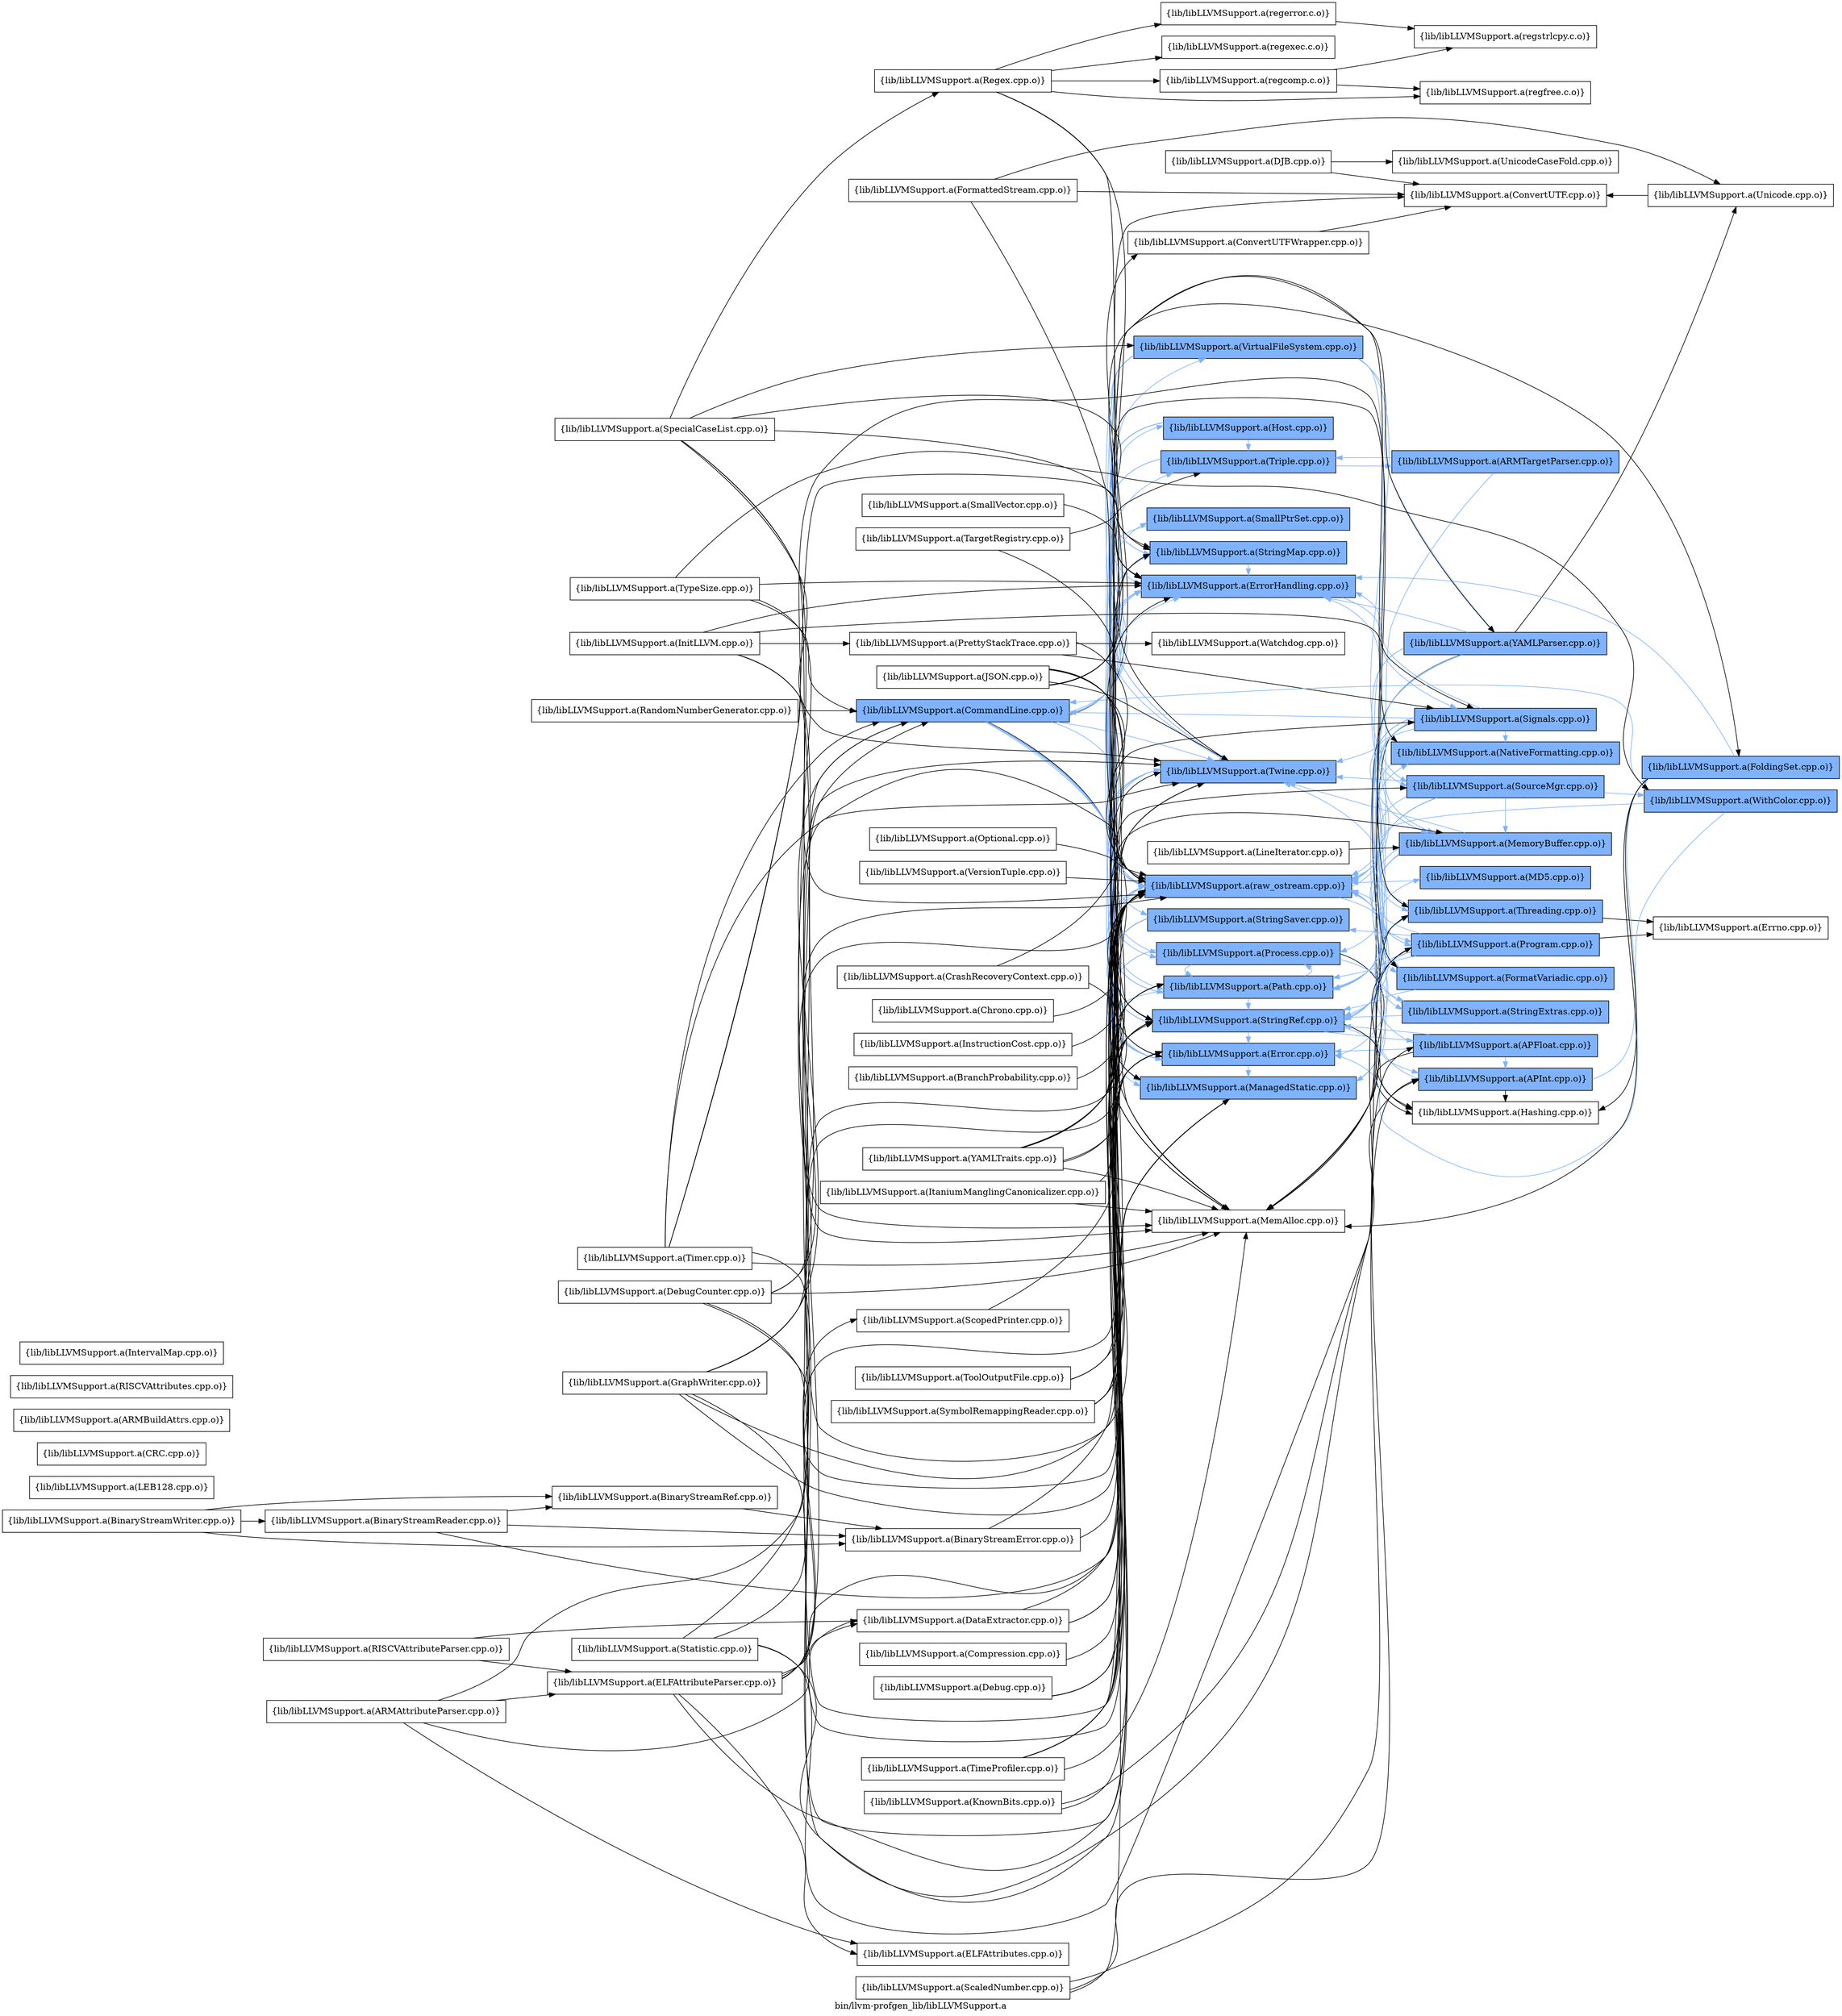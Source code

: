 digraph "bin/llvm-profgen_lib/libLLVMSupport.a" {
	label="bin/llvm-profgen_lib/libLLVMSupport.a";
	rankdir=LR;
	{ rank=same; Node0x56283beeb3d8;  }
	{ rank=same; Node0x56283bef1918; Node0x56283bee9f38; Node0x56283beeb0b8; Node0x56283beeae38; Node0x56283beea6b8; Node0x56283bee5578; Node0x56283beed818; Node0x56283beeb8d8; Node0x56283beeb608; Node0x56283bee9448; Node0x56283bee8598; Node0x56283bef4398; Node0x56283bef8308; Node0x56283bef0ab8; Node0x56283bef1238; Node0x56283bef0d88;  }
	{ rank=same; Node0x56283bef1b48; Node0x56283bef2bd8; Node0x56283beedbd8; Node0x56283beeec18; Node0x56283beee8f8; Node0x56283bee8318; Node0x56283bee84a8; Node0x56283beee7b8; Node0x56283bee6e28; Node0x56283bef48e8; Node0x56283bee9358; Node0x56283bee85e8; Node0x56283bef2548; Node0x56283beeea38; Node0x56283beec698;  }
	{ rank=same; Node0x56283beeb3d8;  }
	{ rank=same; Node0x56283bef1918; Node0x56283bee9f38; Node0x56283beeb0b8; Node0x56283beeae38; Node0x56283beea6b8; Node0x56283bee5578; Node0x56283beed818; Node0x56283beeb8d8; Node0x56283beeb608; Node0x56283bee9448; Node0x56283bee8598; Node0x56283bef4398; Node0x56283bef8308; Node0x56283bef0ab8; Node0x56283bef1238; Node0x56283bef0d88;  }
	{ rank=same; Node0x56283bef1b48; Node0x56283bef2bd8; Node0x56283beedbd8; Node0x56283beeec18; Node0x56283beee8f8; Node0x56283bee8318; Node0x56283bee84a8; Node0x56283beee7b8; Node0x56283bee6e28; Node0x56283bef48e8; Node0x56283bee9358; Node0x56283bee85e8; Node0x56283bef2548; Node0x56283beeea38; Node0x56283beec698;  }

	Node0x56283beeb3d8 [shape=record,shape=box,group=1,style=filled,fillcolor="0.600000 0.5 1",label="{lib/libLLVMSupport.a(CommandLine.cpp.o)}"];
	Node0x56283beeb3d8 -> Node0x56283bef1918;
	Node0x56283beeb3d8 -> Node0x56283bee9f38[color="0.600000 0.5 1"];
	Node0x56283beeb3d8 -> Node0x56283beeb0b8[color="0.600000 0.5 1"];
	Node0x56283beeb3d8 -> Node0x56283beeae38[color="0.600000 0.5 1"];
	Node0x56283beeb3d8 -> Node0x56283beea6b8;
	Node0x56283beeb3d8 -> Node0x56283bee5578[color="0.600000 0.5 1"];
	Node0x56283beeb3d8 -> Node0x56283beed818[color="0.600000 0.5 1"];
	Node0x56283beeb3d8 -> Node0x56283beeb8d8[color="0.600000 0.5 1"];
	Node0x56283beeb3d8 -> Node0x56283beeb608[color="0.600000 0.5 1"];
	Node0x56283beeb3d8 -> Node0x56283bee9448[color="0.600000 0.5 1"];
	Node0x56283beeb3d8 -> Node0x56283bee8598[color="0.600000 0.5 1"];
	Node0x56283beeb3d8 -> Node0x56283bef4398[color="0.600000 0.5 1"];
	Node0x56283beeb3d8 -> Node0x56283bef8308[color="0.600000 0.5 1"];
	Node0x56283beeb3d8 -> Node0x56283bef0ab8[color="0.600000 0.5 1"];
	Node0x56283beeb3d8 -> Node0x56283bef1238[color="0.600000 0.5 1"];
	Node0x56283beeb3d8 -> Node0x56283bef0d88[color="0.600000 0.5 1"];
	Node0x56283bee7698 [shape=record,shape=box,group=0,label="{lib/libLLVMSupport.a(InitLLVM.cpp.o)}"];
	Node0x56283bee7698 -> Node0x56283beeb0b8;
	Node0x56283bee7698 -> Node0x56283beeae38;
	Node0x56283bee7698 -> Node0x56283beea6b8;
	Node0x56283bee7698 -> Node0x56283bee82c8;
	Node0x56283bee7698 -> Node0x56283bef2bd8;
	Node0x56283beea6b8 [shape=record,shape=box,group=0,label="{lib/libLLVMSupport.a(MemAlloc.cpp.o)}"];
	Node0x56283bee8318 [shape=record,shape=box,group=0,label="{lib/libLLVMSupport.a(Hashing.cpp.o)}"];
	Node0x56283bee9a88 [shape=record,shape=box,group=0,label="{lib/libLLVMSupport.a(Regex.cpp.o)}"];
	Node0x56283bee9a88 -> Node0x56283beeb608;
	Node0x56283bee9a88 -> Node0x56283bee8598;
	Node0x56283bee9a88 -> Node0x56283bef7e08;
	Node0x56283bee9a88 -> Node0x56283bef8538;
	Node0x56283bee9a88 -> Node0x56283bef6eb8;
	Node0x56283bee9a88 -> Node0x56283beef1b8;
	Node0x56283beed818 [shape=record,shape=box,group=1,style=filled,fillcolor="0.600000 0.5 1",label="{lib/libLLVMSupport.a(StringMap.cpp.o)}"];
	Node0x56283beed818 -> Node0x56283beeb0b8[color="0.600000 0.5 1"];
	Node0x56283beeb608 [shape=record,shape=box,group=1,style=filled,fillcolor="0.600000 0.5 1",label="{lib/libLLVMSupport.a(StringRef.cpp.o)}"];
	Node0x56283beeb608 -> Node0x56283beeec18[color="0.600000 0.5 1"];
	Node0x56283beeb608 -> Node0x56283beee8f8[color="0.600000 0.5 1"];
	Node0x56283beeb608 -> Node0x56283bee9f38[color="0.600000 0.5 1"];
	Node0x56283beeb608 -> Node0x56283bee8318;
	Node0x56283bee8598 [shape=record,shape=box,group=1,style=filled,fillcolor="0.600000 0.5 1",label="{lib/libLLVMSupport.a(Twine.cpp.o)}"];
	Node0x56283bee8598 -> Node0x56283bef8308[color="0.600000 0.5 1"];
	Node0x56283bef40c8 [shape=record,shape=box,group=1,style=filled,fillcolor="0.600000 0.5 1",label="{lib/libLLVMSupport.a(WithColor.cpp.o)}"];
	Node0x56283bef40c8 -> Node0x56283beeb3d8[color="0.600000 0.5 1"];
	Node0x56283bef40c8 -> Node0x56283bee9f38[color="0.600000 0.5 1"];
	Node0x56283bef40c8 -> Node0x56283bef8308[color="0.600000 0.5 1"];
	Node0x56283bef8308 [shape=record,shape=box,group=1,style=filled,fillcolor="0.600000 0.5 1",label="{lib/libLLVMSupport.a(raw_ostream.cpp.o)}"];
	Node0x56283bef8308 -> Node0x56283bee9f38[color="0.600000 0.5 1"];
	Node0x56283bef8308 -> Node0x56283beeb0b8[color="0.600000 0.5 1"];
	Node0x56283bef8308 -> Node0x56283bee9358[color="0.600000 0.5 1"];
	Node0x56283bef8308 -> Node0x56283bee85e8[color="0.600000 0.5 1"];
	Node0x56283bef8308 -> Node0x56283bee8598[color="0.600000 0.5 1"];
	Node0x56283bef8308 -> Node0x56283bef1238[color="0.600000 0.5 1"];
	Node0x56283bef8308 -> Node0x56283bef0d88[color="0.600000 0.5 1"];
	Node0x56283bef8308 -> Node0x56283bef2548[color="0.600000 0.5 1"];
	Node0x56283bef1238 [shape=record,shape=box,group=1,style=filled,fillcolor="0.600000 0.5 1",label="{lib/libLLVMSupport.a(Path.cpp.o)}"];
	Node0x56283bef1238 -> Node0x56283bee9f38[color="0.600000 0.5 1"];
	Node0x56283bef1238 -> Node0x56283beeea38[color="0.600000 0.5 1"];
	Node0x56283bef1238 -> Node0x56283beeb608[color="0.600000 0.5 1"];
	Node0x56283bef1238 -> Node0x56283bee8598[color="0.600000 0.5 1"];
	Node0x56283bef1238 -> Node0x56283bef0d88[color="0.600000 0.5 1"];
	Node0x56283beeea38 [shape=record,shape=box,group=1,style=filled,fillcolor="0.600000 0.5 1",label="{lib/libLLVMSupport.a(MD5.cpp.o)}"];
	Node0x56283beeea38 -> Node0x56283bef8308[color="0.600000 0.5 1"];
	Node0x56283bee9f38 [shape=record,shape=box,group=1,style=filled,fillcolor="0.600000 0.5 1",label="{lib/libLLVMSupport.a(Error.cpp.o)}"];
	Node0x56283bee9f38 -> Node0x56283beeb0b8[color="0.600000 0.5 1"];
	Node0x56283bee9f38 -> Node0x56283beeae38[color="0.600000 0.5 1"];
	Node0x56283bee9f38 -> Node0x56283bee8598[color="0.600000 0.5 1"];
	Node0x56283bee9f38 -> Node0x56283bef8308[color="0.600000 0.5 1"];
	Node0x56283bee9448 [shape=record,shape=box,group=1,style=filled,fillcolor="0.600000 0.5 1",label="{lib/libLLVMSupport.a(Triple.cpp.o)}"];
	Node0x56283bee9448 -> Node0x56283beeb608[color="0.600000 0.5 1"];
	Node0x56283bee9448 -> Node0x56283bee84a8[color="0.600000 0.5 1"];
	Node0x56283bee9448 -> Node0x56283bee8598[color="0.600000 0.5 1"];
	Node0x56283bef3d58 [shape=record,shape=box,group=0,label="{lib/libLLVMSupport.a(TargetRegistry.cpp.o)}"];
	Node0x56283bef3d58 -> Node0x56283bee9448;
	Node0x56283bef3d58 -> Node0x56283bef8308;
	Node0x56283bee5578 [shape=record,shape=box,group=1,style=filled,fillcolor="0.600000 0.5 1",label="{lib/libLLVMSupport.a(SmallPtrSet.cpp.o)}"];
	Node0x56283bee5578 -> Node0x56283beeb0b8[color="0.600000 0.5 1"];
	Node0x56283beee8f8 [shape=record,shape=box,group=1,style=filled,fillcolor="0.600000 0.5 1",label="{lib/libLLVMSupport.a(APInt.cpp.o)}"];
	Node0x56283beee8f8 -> Node0x56283beeac08[color="0.600000 0.5 1"];
	Node0x56283beee8f8 -> Node0x56283bee8318;
	Node0x56283beee8f8 -> Node0x56283bef8308[color="0.600000 0.5 1"];
	Node0x56283beeb0b8 [shape=record,shape=box,group=1,style=filled,fillcolor="0.600000 0.5 1",label="{lib/libLLVMSupport.a(ErrorHandling.cpp.o)}"];
	Node0x56283beeb0b8 -> Node0x56283bee8598[color="0.600000 0.5 1"];
	Node0x56283beeb0b8 -> Node0x56283bef8308[color="0.600000 0.5 1"];
	Node0x56283beeb0b8 -> Node0x56283bef2bd8[color="0.600000 0.5 1"];
	Node0x56283beead98 [shape=record,shape=box,group=0,label="{lib/libLLVMSupport.a(Compression.cpp.o)}"];
	Node0x56283beead98 -> Node0x56283bee9f38;
	Node0x56283bee6e28 [shape=record,shape=box,group=1,style=filled,fillcolor="0.600000 0.5 1",label="{lib/libLLVMSupport.a(SourceMgr.cpp.o)}"];
	Node0x56283bee6e28 -> Node0x56283beee7b8[color="0.600000 0.5 1"];
	Node0x56283bee6e28 -> Node0x56283beeb608[color="0.600000 0.5 1"];
	Node0x56283bee6e28 -> Node0x56283bee8598[color="0.600000 0.5 1"];
	Node0x56283bee6e28 -> Node0x56283bef40c8[color="0.600000 0.5 1"];
	Node0x56283bee6e28 -> Node0x56283bef8308[color="0.600000 0.5 1"];
	Node0x56283bee6e28 -> Node0x56283bef1238[color="0.600000 0.5 1"];
	Node0x56283bef2bd8 [shape=record,shape=box,group=1,style=filled,fillcolor="0.600000 0.5 1",label="{lib/libLLVMSupport.a(Signals.cpp.o)}"];
	Node0x56283bef2bd8 -> Node0x56283beeb3d8[color="0.600000 0.5 1"];
	Node0x56283bef2bd8 -> Node0x56283beeb0b8[color="0.600000 0.5 1"];
	Node0x56283bef2bd8 -> Node0x56283bee9358[color="0.600000 0.5 1"];
	Node0x56283bef2bd8 -> Node0x56283beeae38[color="0.600000 0.5 1"];
	Node0x56283bef2bd8 -> Node0x56283beea6b8;
	Node0x56283bef2bd8 -> Node0x56283beee7b8[color="0.600000 0.5 1"];
	Node0x56283bef2bd8 -> Node0x56283bee85e8[color="0.600000 0.5 1"];
	Node0x56283bef2bd8 -> Node0x56283beeb608[color="0.600000 0.5 1"];
	Node0x56283bef2bd8 -> Node0x56283bee8598[color="0.600000 0.5 1"];
	Node0x56283bef2bd8 -> Node0x56283bef8308[color="0.600000 0.5 1"];
	Node0x56283bef2bd8 -> Node0x56283bef1238[color="0.600000 0.5 1"];
	Node0x56283bef2bd8 -> Node0x56283bef2548[color="0.600000 0.5 1"];
	Node0x56283bef2bd8 -> Node0x56283beedbd8[color="0.600000 0.5 1"];
	Node0x56283beeb2e8 [shape=record,shape=box,group=0,label="{lib/libLLVMSupport.a(LEB128.cpp.o)}"];
	Node0x56283bef3da8 [shape=record,shape=box,group=0,label="{lib/libLLVMSupport.a(CRC.cpp.o)}"];
	Node0x56283beeec18 [shape=record,shape=box,group=1,style=filled,fillcolor="0.600000 0.5 1",label="{lib/libLLVMSupport.a(APFloat.cpp.o)}"];
	Node0x56283beeec18 -> Node0x56283beee8f8[color="0.600000 0.5 1"];
	Node0x56283beeec18 -> Node0x56283bee9f38[color="0.600000 0.5 1"];
	Node0x56283beeec18 -> Node0x56283bee8318;
	Node0x56283beeec18 -> Node0x56283beeb608[color="0.600000 0.5 1"];
	Node0x56283beeec18 -> Node0x56283bef8308[color="0.600000 0.5 1"];
	Node0x56283bef53d8 [shape=record,shape=box,group=0,label="{lib/libLLVMSupport.a(TypeSize.cpp.o)}"];
	Node0x56283bef53d8 -> Node0x56283beeb3d8;
	Node0x56283bef53d8 -> Node0x56283beeb0b8;
	Node0x56283bef53d8 -> Node0x56283bef40c8;
	Node0x56283bef53d8 -> Node0x56283bef8308;
	Node0x56283beeb8d8 [shape=record,shape=box,group=1,style=filled,fillcolor="0.600000 0.5 1",label="{lib/libLLVMSupport.a(StringSaver.cpp.o)}"];
	Node0x56283beeb8d8 -> Node0x56283beea6b8;
	Node0x56283beeb8d8 -> Node0x56283beeb608[color="0.600000 0.5 1"];
	Node0x56283beeac08 [shape=record,shape=box,group=1,style=filled,fillcolor="0.600000 0.5 1",label="{lib/libLLVMSupport.a(FoldingSet.cpp.o)}"];
	Node0x56283beeac08 -> Node0x56283beeb0b8[color="0.600000 0.5 1"];
	Node0x56283beeac08 -> Node0x56283bee8318;
	Node0x56283beeac08 -> Node0x56283beea6b8;
	Node0x56283beec698 [shape=record,shape=box,group=1,style=filled,fillcolor="0.600000 0.5 1",label="{lib/libLLVMSupport.a(StringExtras.cpp.o)}"];
	Node0x56283beec698 -> Node0x56283beeb608[color="0.600000 0.5 1"];
	Node0x56283beec698 -> Node0x56283bef8308[color="0.600000 0.5 1"];
	Node0x56283beedae8 [shape=record,shape=box,group=0,label="{lib/libLLVMSupport.a(FormattedStream.cpp.o)}"];
	Node0x56283beedae8 -> Node0x56283bef1b48;
	Node0x56283beedae8 -> Node0x56283bef6558;
	Node0x56283beedae8 -> Node0x56283bef8308;
	Node0x56283beeae38 [shape=record,shape=box,group=1,style=filled,fillcolor="0.600000 0.5 1",label="{lib/libLLVMSupport.a(ManagedStatic.cpp.o)}"];
	Node0x56283beeae38 -> Node0x56283beedbd8[color="0.600000 0.5 1"];
	Node0x56283beedbd8 [shape=record,shape=box,group=1,style=filled,fillcolor="0.600000 0.5 1",label="{lib/libLLVMSupport.a(Threading.cpp.o)}"];
	Node0x56283beedbd8 -> Node0x56283beeb0b8[color="0.600000 0.5 1"];
	Node0x56283beedbd8 -> Node0x56283beea6b8;
	Node0x56283beedbd8 -> Node0x56283beeb608[color="0.600000 0.5 1"];
	Node0x56283beedbd8 -> Node0x56283bee8598[color="0.600000 0.5 1"];
	Node0x56283beedbd8 -> Node0x56283bef24f8;
	Node0x56283bee82c8 [shape=record,shape=box,group=0,label="{lib/libLLVMSupport.a(PrettyStackTrace.cpp.o)}"];
	Node0x56283bee82c8 -> Node0x56283bef8308;
	Node0x56283bee82c8 -> Node0x56283bef2bd8;
	Node0x56283bee82c8 -> Node0x56283beee308;
	Node0x56283bee9358 [shape=record,shape=box,group=1,style=filled,fillcolor="0.600000 0.5 1",label="{lib/libLLVMSupport.a(FormatVariadic.cpp.o)}"];
	Node0x56283bee9358 -> Node0x56283beeb608[color="0.600000 0.5 1"];
	Node0x56283bee85e8 [shape=record,shape=box,group=1,style=filled,fillcolor="0.600000 0.5 1",label="{lib/libLLVMSupport.a(NativeFormatting.cpp.o)}"];
	Node0x56283bee85e8 -> Node0x56283bef8308[color="0.600000 0.5 1"];
	Node0x56283beee7b8 [shape=record,shape=box,group=1,style=filled,fillcolor="0.600000 0.5 1",label="{lib/libLLVMSupport.a(MemoryBuffer.cpp.o)}"];
	Node0x56283beee7b8 -> Node0x56283bee9f38[color="0.600000 0.5 1"];
	Node0x56283beee7b8 -> Node0x56283bee8598[color="0.600000 0.5 1"];
	Node0x56283beee7b8 -> Node0x56283bef1238[color="0.600000 0.5 1"];
	Node0x56283beee7b8 -> Node0x56283bef0d88[color="0.600000 0.5 1"];
	Node0x56283beee7b8 -> Node0x56283bef2548[color="0.600000 0.5 1"];
	Node0x56283bef2868 [shape=record,shape=box,group=0,label="{lib/libLLVMSupport.a(DataExtractor.cpp.o)}"];
	Node0x56283bef2868 -> Node0x56283bee9f38;
	Node0x56283bef2868 -> Node0x56283beeb608;
	Node0x56283bef2868 -> Node0x56283bef8308;
	Node0x56283bef0ab8 [shape=record,shape=box,group=1,style=filled,fillcolor="0.600000 0.5 1",label="{lib/libLLVMSupport.a(Host.cpp.o)}"];
	Node0x56283bef0ab8 -> Node0x56283beea6b8;
	Node0x56283bef0ab8 -> Node0x56283beed818[color="0.600000 0.5 1"];
	Node0x56283bef0ab8 -> Node0x56283beeb608[color="0.600000 0.5 1"];
	Node0x56283bef0ab8 -> Node0x56283bee9448[color="0.600000 0.5 1"];
	Node0x56283bef0ab8 -> Node0x56283bef8308[color="0.600000 0.5 1"];
	Node0x56283beee178 [shape=record,shape=box,group=0,label="{lib/libLLVMSupport.a(ARMBuildAttrs.cpp.o)}"];
	Node0x56283beec1e8 [shape=record,shape=box,group=0,label="{lib/libLLVMSupport.a(ELFAttributeParser.cpp.o)}"];
	Node0x56283beec1e8 -> Node0x56283bef2868;
	Node0x56283beec1e8 -> Node0x56283beebfb8;
	Node0x56283beec1e8 -> Node0x56283bee9f38;
	Node0x56283beec1e8 -> Node0x56283bee61f8;
	Node0x56283beec1e8 -> Node0x56283beeb608;
	Node0x56283beec1e8 -> Node0x56283bee8598;
	Node0x56283beec1e8 -> Node0x56283bef8308;
	Node0x56283bee98f8 [shape=record,shape=box,group=0,label="{lib/libLLVMSupport.a(RISCVAttributes.cpp.o)}"];
	Node0x56283beec8c8 [shape=record,shape=box,group=0,label="{lib/libLLVMSupport.a(BinaryStreamReader.cpp.o)}"];
	Node0x56283beec8c8 -> Node0x56283beed228;
	Node0x56283beec8c8 -> Node0x56283beec328;
	Node0x56283beec8c8 -> Node0x56283bee9f38;
	Node0x56283beed228 [shape=record,shape=box,group=0,label="{lib/libLLVMSupport.a(BinaryStreamError.cpp.o)}"];
	Node0x56283beed228 -> Node0x56283bee9f38;
	Node0x56283beed228 -> Node0x56283bef8308;
	Node0x56283beec328 [shape=record,shape=box,group=0,label="{lib/libLLVMSupport.a(BinaryStreamRef.cpp.o)}"];
	Node0x56283beec328 -> Node0x56283beed228;
	Node0x56283beed9f8 [shape=record,shape=box,group=0,label="{lib/libLLVMSupport.a(ARMAttributeParser.cpp.o)}"];
	Node0x56283beed9f8 -> Node0x56283bef2868;
	Node0x56283beed9f8 -> Node0x56283beec1e8;
	Node0x56283beed9f8 -> Node0x56283beebfb8;
	Node0x56283beed9f8 -> Node0x56283bef8308;
	Node0x56283beebfb8 [shape=record,shape=box,group=0,label="{lib/libLLVMSupport.a(ELFAttributes.cpp.o)}"];
	Node0x56283beebb08 [shape=record,shape=box,group=0,label="{lib/libLLVMSupport.a(Chrono.cpp.o)}"];
	Node0x56283beebb08 -> Node0x56283bef8308;
	Node0x56283bef1918 [shape=record,shape=box,group=0,label="{lib/libLLVMSupport.a(ConvertUTFWrapper.cpp.o)}"];
	Node0x56283bef1918 -> Node0x56283bef1b48;
	Node0x56283bef4398 [shape=record,shape=box,group=1,style=filled,fillcolor="0.600000 0.5 1",label="{lib/libLLVMSupport.a(VirtualFileSystem.cpp.o)}"];
	Node0x56283bef4398 -> Node0x56283bee9f38[color="0.600000 0.5 1"];
	Node0x56283bef4398 -> Node0x56283beea6b8;
	Node0x56283bef4398 -> Node0x56283beee7b8[color="0.600000 0.5 1"];
	Node0x56283bef4398 -> Node0x56283bee6e28[color="0.600000 0.5 1"];
	Node0x56283bef4398 -> Node0x56283beed818[color="0.600000 0.5 1"];
	Node0x56283bef4398 -> Node0x56283beeb608[color="0.600000 0.5 1"];
	Node0x56283bef4398 -> Node0x56283bee8598[color="0.600000 0.5 1"];
	Node0x56283bef4398 -> Node0x56283bef48e8[color="0.600000 0.5 1"];
	Node0x56283bef4398 -> Node0x56283bef8308[color="0.600000 0.5 1"];
	Node0x56283bef4398 -> Node0x56283bef1238[color="0.600000 0.5 1"];
	Node0x56283bef0d88 [shape=record,shape=box,group=1,style=filled,fillcolor="0.600000 0.5 1",label="{lib/libLLVMSupport.a(Process.cpp.o)}"];
	Node0x56283bef0d88 -> Node0x56283bee9f38[color="0.600000 0.5 1"];
	Node0x56283bef0d88 -> Node0x56283bee8318;
	Node0x56283bef0d88 -> Node0x56283beeae38[color="0.600000 0.5 1"];
	Node0x56283bef0d88 -> Node0x56283beec698[color="0.600000 0.5 1"];
	Node0x56283bef0d88 -> Node0x56283bef1238[color="0.600000 0.5 1"];
	Node0x56283bef1b48 [shape=record,shape=box,group=0,label="{lib/libLLVMSupport.a(ConvertUTF.cpp.o)}"];
	Node0x56283beebb58 [shape=record,shape=box,group=0,label="{lib/libLLVMSupport.a(Debug.cpp.o)}"];
	Node0x56283beebb58 -> Node0x56283beeae38;
	Node0x56283beebb58 -> Node0x56283bef8308;
	Node0x56283bee61f8 [shape=record,shape=box,group=0,label="{lib/libLLVMSupport.a(ScopedPrinter.cpp.o)}"];
	Node0x56283bee61f8 -> Node0x56283bef8308;
	Node0x56283bef6558 [shape=record,shape=box,group=0,label="{lib/libLLVMSupport.a(Unicode.cpp.o)}"];
	Node0x56283bef6558 -> Node0x56283bef1b48;
	Node0x56283bee7e68 [shape=record,shape=box,group=0,label="{lib/libLLVMSupport.a(InstructionCost.cpp.o)}"];
	Node0x56283bee7e68 -> Node0x56283bef8308;
	Node0x56283beec508 [shape=record,shape=box,group=0,label="{lib/libLLVMSupport.a(ItaniumManglingCanonicalizer.cpp.o)}"];
	Node0x56283beec508 -> Node0x56283beeac08;
	Node0x56283beec508 -> Node0x56283beea6b8;
	Node0x56283beeab18 [shape=record,shape=box,group=0,label="{lib/libLLVMSupport.a(LineIterator.cpp.o)}"];
	Node0x56283beeab18 -> Node0x56283beee7b8;
	Node0x56283bef2548 [shape=record,shape=box,group=1,style=filled,fillcolor="0.600000 0.5 1",label="{lib/libLLVMSupport.a(Program.cpp.o)}"];
	Node0x56283bef2548 -> Node0x56283beea6b8;
	Node0x56283bef2548 -> Node0x56283beec698[color="0.600000 0.5 1"];
	Node0x56283bef2548 -> Node0x56283beeb8d8[color="0.600000 0.5 1"];
	Node0x56283bef2548 -> Node0x56283beeb608[color="0.600000 0.5 1"];
	Node0x56283bef2548 -> Node0x56283bef8308[color="0.600000 0.5 1"];
	Node0x56283bef2548 -> Node0x56283bef1238[color="0.600000 0.5 1"];
	Node0x56283bef2548 -> Node0x56283bef24f8;
	Node0x56283beee308 [shape=record,shape=box,group=0,label="{lib/libLLVMSupport.a(Watchdog.cpp.o)}"];
	Node0x56283bee7ff8 [shape=record,shape=box,group=0,label="{lib/libLLVMSupport.a(RandomNumberGenerator.cpp.o)}"];
	Node0x56283bee7ff8 -> Node0x56283beeb3d8;
	Node0x56283bef7e08 [shape=record,shape=box,group=0,label="{lib/libLLVMSupport.a(regcomp.c.o)}"];
	Node0x56283bef7e08 -> Node0x56283beef1b8;
	Node0x56283bef7e08 -> Node0x56283beef938;
	Node0x56283bef8538 [shape=record,shape=box,group=0,label="{lib/libLLVMSupport.a(regerror.c.o)}"];
	Node0x56283bef8538 -> Node0x56283beef938;
	Node0x56283bef6eb8 [shape=record,shape=box,group=0,label="{lib/libLLVMSupport.a(regexec.c.o)}"];
	Node0x56283beef1b8 [shape=record,shape=box,group=0,label="{lib/libLLVMSupport.a(regfree.c.o)}"];
	Node0x56283bee8c78 [shape=record,shape=box,group=0,label="{lib/libLLVMSupport.a(RISCVAttributeParser.cpp.o)}"];
	Node0x56283bee8c78 -> Node0x56283bef2868;
	Node0x56283bee8c78 -> Node0x56283beec1e8;
	Node0x56283bee5208 [shape=record,shape=box,group=0,label="{lib/libLLVMSupport.a(SmallVector.cpp.o)}"];
	Node0x56283bee5208 -> Node0x56283beeb0b8;
	Node0x56283bee6748 [shape=record,shape=box,group=0,label="{lib/libLLVMSupport.a(Statistic.cpp.o)}"];
	Node0x56283bee6748 -> Node0x56283beeb3d8;
	Node0x56283bee6748 -> Node0x56283beeae38;
	Node0x56283bee6748 -> Node0x56283bef8308;
	Node0x56283bee6748 -> Node0x56283beedbd8;
	Node0x56283beec468 [shape=record,shape=box,group=0,label="{lib/libLLVMSupport.a(SymbolRemappingReader.cpp.o)}"];
	Node0x56283beec468 -> Node0x56283bee9f38;
	Node0x56283beec468 -> Node0x56283beeb608;
	Node0x56283beec468 -> Node0x56283bee8598;
	Node0x56283beec468 -> Node0x56283bef8308;
	Node0x56283beea348 [shape=record,shape=box,group=0,label="{lib/libLLVMSupport.a(TimeProfiler.cpp.o)}"];
	Node0x56283beea348 -> Node0x56283bee9f38;
	Node0x56283beea348 -> Node0x56283beea6b8;
	Node0x56283beea348 -> Node0x56283beed818;
	Node0x56283beea348 -> Node0x56283bee8598;
	Node0x56283beea348 -> Node0x56283bef8308;
	Node0x56283beea348 -> Node0x56283bef1238;
	Node0x56283beea1b8 [shape=record,shape=box,group=0,label="{lib/libLLVMSupport.a(JSON.cpp.o)}"];
	Node0x56283beea1b8 -> Node0x56283bef1b48;
	Node0x56283beea1b8 -> Node0x56283bee9f38;
	Node0x56283beea1b8 -> Node0x56283bee9358;
	Node0x56283beea1b8 -> Node0x56283beea6b8;
	Node0x56283beea1b8 -> Node0x56283bee85e8;
	Node0x56283beea1b8 -> Node0x56283beeb608;
	Node0x56283beea1b8 -> Node0x56283bee8598;
	Node0x56283beea1b8 -> Node0x56283bef8308;
	Node0x56283beea938 [shape=record,shape=box,group=0,label="{lib/libLLVMSupport.a(Timer.cpp.o)}"];
	Node0x56283beea938 -> Node0x56283beeb3d8;
	Node0x56283beea938 -> Node0x56283beeae38;
	Node0x56283beea938 -> Node0x56283beea6b8;
	Node0x56283beea938 -> Node0x56283beed818;
	Node0x56283beea938 -> Node0x56283bef8308;
	Node0x56283beea938 -> Node0x56283beedbd8;
	Node0x56283bee9cb8 [shape=record,shape=box,group=0,label="{lib/libLLVMSupport.a(ToolOutputFile.cpp.o)}"];
	Node0x56283bee9cb8 -> Node0x56283bef8308;
	Node0x56283bee9cb8 -> Node0x56283bef1238;
	Node0x56283bee84a8 [shape=record,shape=box,group=1,style=filled,fillcolor="0.600000 0.5 1",label="{lib/libLLVMSupport.a(ARMTargetParser.cpp.o)}"];
	Node0x56283bee84a8 -> Node0x56283beeb608[color="0.600000 0.5 1"];
	Node0x56283bee84a8 -> Node0x56283bee9448[color="0.600000 0.5 1"];
	Node0x56283bef48e8 [shape=record,shape=box,group=1,style=filled,fillcolor="0.600000 0.5 1",label="{lib/libLLVMSupport.a(YAMLParser.cpp.o)}"];
	Node0x56283bef48e8 -> Node0x56283beeb0b8[color="0.600000 0.5 1"];
	Node0x56283bef48e8 -> Node0x56283beea6b8;
	Node0x56283bef48e8 -> Node0x56283beee7b8[color="0.600000 0.5 1"];
	Node0x56283bef48e8 -> Node0x56283bee6e28[color="0.600000 0.5 1"];
	Node0x56283bef48e8 -> Node0x56283beeb608[color="0.600000 0.5 1"];
	Node0x56283bef48e8 -> Node0x56283bef6558;
	Node0x56283bef48e8 -> Node0x56283bef8308[color="0.600000 0.5 1"];
	Node0x56283beef938 [shape=record,shape=box,group=0,label="{lib/libLLVMSupport.a(regstrlcpy.c.o)}"];
	Node0x56283bef1e68 [shape=record,shape=box,group=0,label="{lib/libLLVMSupport.a(CrashRecoveryContext.cpp.o)}"];
	Node0x56283bef1e68 -> Node0x56283beeae38;
	Node0x56283bef1e68 -> Node0x56283bef2bd8;
	Node0x56283bef24f8 [shape=record,shape=box,group=0,label="{lib/libLLVMSupport.a(Errno.cpp.o)}"];
	Node0x56283bef3cb8 [shape=record,shape=box,group=0,label="{lib/libLLVMSupport.a(BranchProbability.cpp.o)}"];
	Node0x56283bef3cb8 -> Node0x56283bef8308;
	Node0x56283bef0ec8 [shape=record,shape=box,group=0,label="{lib/libLLVMSupport.a(SpecialCaseList.cpp.o)}"];
	Node0x56283bef0ec8 -> Node0x56283beeb0b8;
	Node0x56283bef0ec8 -> Node0x56283beea6b8;
	Node0x56283bef0ec8 -> Node0x56283bee9a88;
	Node0x56283bef0ec8 -> Node0x56283beed818;
	Node0x56283bef0ec8 -> Node0x56283beeb608;
	Node0x56283bef0ec8 -> Node0x56283bee8598;
	Node0x56283bef0ec8 -> Node0x56283bef4398;
	Node0x56283bef65a8 [shape=record,shape=box,group=0,label="{lib/libLLVMSupport.a(GraphWriter.cpp.o)}"];
	Node0x56283bef65a8 -> Node0x56283beeb3d8;
	Node0x56283bef65a8 -> Node0x56283beeb608;
	Node0x56283bef65a8 -> Node0x56283bee8598;
	Node0x56283bef65a8 -> Node0x56283bef8308;
	Node0x56283bef65a8 -> Node0x56283bef1238;
	Node0x56283bef65a8 -> Node0x56283bef2548;
	Node0x56283bef8268 [shape=record,shape=box,group=0,label="{lib/libLLVMSupport.a(DebugCounter.cpp.o)}"];
	Node0x56283bef8268 -> Node0x56283beeb3d8;
	Node0x56283bef8268 -> Node0x56283beeae38;
	Node0x56283bef8268 -> Node0x56283beea6b8;
	Node0x56283bef8268 -> Node0x56283beeb608;
	Node0x56283bef8268 -> Node0x56283bef8308;
	Node0x56283bef8628 [shape=record,shape=box,group=0,label="{lib/libLLVMSupport.a(ScaledNumber.cpp.o)}"];
	Node0x56283bef8628 -> Node0x56283beeec18;
	Node0x56283bef8628 -> Node0x56283beee8f8;
	Node0x56283bef8628 -> Node0x56283bef8308;
	Node0x56283beeb298 [shape=record,shape=box,group=0,label="{lib/libLLVMSupport.a(Optional.cpp.o)}"];
	Node0x56283beeb298 -> Node0x56283bef8308;
	Node0x56283bee9f88 [shape=record,shape=box,group=0,label="{lib/libLLVMSupport.a(KnownBits.cpp.o)}"];
	Node0x56283bee9f88 -> Node0x56283beee8f8;
	Node0x56283bee9f88 -> Node0x56283bef8308;
	Node0x56283bee6c98 [shape=record,shape=box,group=0,label="{lib/libLLVMSupport.a(DJB.cpp.o)}"];
	Node0x56283bee6c98 -> Node0x56283bef1b48;
	Node0x56283bee6c98 -> Node0x56283bee7aa8;
	Node0x56283bee7aa8 [shape=record,shape=box,group=0,label="{lib/libLLVMSupport.a(UnicodeCaseFold.cpp.o)}"];
	Node0x56283bee9df8 [shape=record,shape=box,group=0,label="{lib/libLLVMSupport.a(IntervalMap.cpp.o)}"];
	Node0x56283bef4258 [shape=record,shape=box,group=0,label="{lib/libLLVMSupport.a(BinaryStreamWriter.cpp.o)}"];
	Node0x56283bef4258 -> Node0x56283beed228;
	Node0x56283bef4258 -> Node0x56283beec8c8;
	Node0x56283bef4258 -> Node0x56283beec328;
	Node0x56283beeeb78 [shape=record,shape=box,group=0,label="{lib/libLLVMSupport.a(YAMLTraits.cpp.o)}"];
	Node0x56283beeeb78 -> Node0x56283beeb0b8;
	Node0x56283beeeb78 -> Node0x56283beea6b8;
	Node0x56283beeeb78 -> Node0x56283beee7b8;
	Node0x56283beeeb78 -> Node0x56283bee6e28;
	Node0x56283beeeb78 -> Node0x56283beed818;
	Node0x56283beeeb78 -> Node0x56283beeb608;
	Node0x56283beeeb78 -> Node0x56283bee8598;
	Node0x56283beeeb78 -> Node0x56283bef48e8;
	Node0x56283beeeb78 -> Node0x56283bef8308;
	Node0x56283beee8a8 [shape=record,shape=box,group=0,label="{lib/libLLVMSupport.a(VersionTuple.cpp.o)}"];
	Node0x56283beee8a8 -> Node0x56283bef8308;
}
